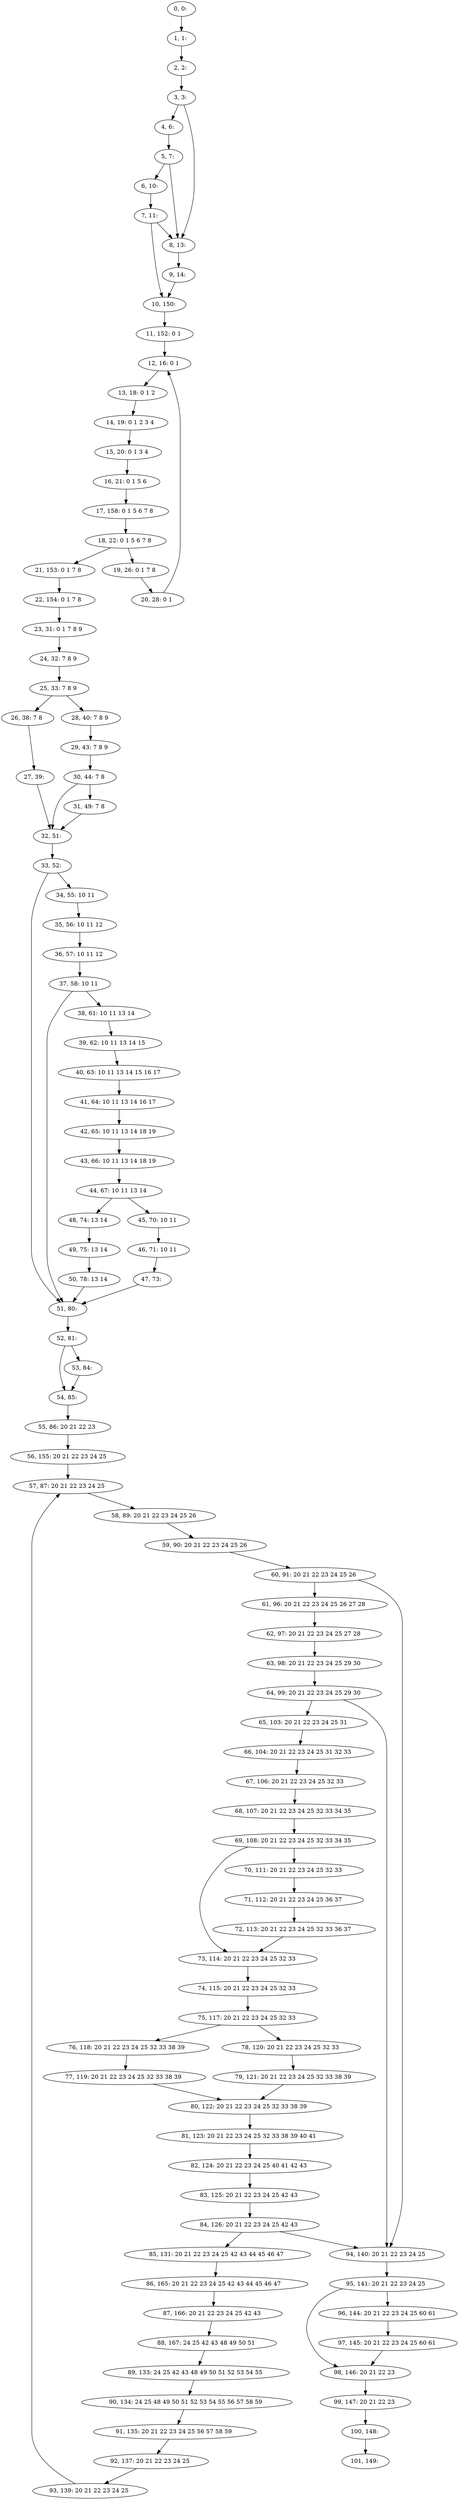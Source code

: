 digraph G {
0[label="0, 0: "];
1[label="1, 1: "];
2[label="2, 2: "];
3[label="3, 3: "];
4[label="4, 6: "];
5[label="5, 7: "];
6[label="6, 10: "];
7[label="7, 11: "];
8[label="8, 13: "];
9[label="9, 14: "];
10[label="10, 150: "];
11[label="11, 152: 0 1 "];
12[label="12, 16: 0 1 "];
13[label="13, 18: 0 1 2 "];
14[label="14, 19: 0 1 2 3 4 "];
15[label="15, 20: 0 1 3 4 "];
16[label="16, 21: 0 1 5 6 "];
17[label="17, 158: 0 1 5 6 7 8 "];
18[label="18, 22: 0 1 5 6 7 8 "];
19[label="19, 26: 0 1 7 8 "];
20[label="20, 28: 0 1 "];
21[label="21, 153: 0 1 7 8 "];
22[label="22, 154: 0 1 7 8 "];
23[label="23, 31: 0 1 7 8 9 "];
24[label="24, 32: 7 8 9 "];
25[label="25, 33: 7 8 9 "];
26[label="26, 38: 7 8 "];
27[label="27, 39: "];
28[label="28, 40: 7 8 9 "];
29[label="29, 43: 7 8 9 "];
30[label="30, 44: 7 8 "];
31[label="31, 49: 7 8 "];
32[label="32, 51: "];
33[label="33, 52: "];
34[label="34, 55: 10 11 "];
35[label="35, 56: 10 11 12 "];
36[label="36, 57: 10 11 12 "];
37[label="37, 58: 10 11 "];
38[label="38, 61: 10 11 13 14 "];
39[label="39, 62: 10 11 13 14 15 "];
40[label="40, 63: 10 11 13 14 15 16 17 "];
41[label="41, 64: 10 11 13 14 16 17 "];
42[label="42, 65: 10 11 13 14 18 19 "];
43[label="43, 66: 10 11 13 14 18 19 "];
44[label="44, 67: 10 11 13 14 "];
45[label="45, 70: 10 11 "];
46[label="46, 71: 10 11 "];
47[label="47, 73: "];
48[label="48, 74: 13 14 "];
49[label="49, 75: 13 14 "];
50[label="50, 78: 13 14 "];
51[label="51, 80: "];
52[label="52, 81: "];
53[label="53, 84: "];
54[label="54, 85: "];
55[label="55, 86: 20 21 22 23 "];
56[label="56, 155: 20 21 22 23 24 25 "];
57[label="57, 87: 20 21 22 23 24 25 "];
58[label="58, 89: 20 21 22 23 24 25 26 "];
59[label="59, 90: 20 21 22 23 24 25 26 "];
60[label="60, 91: 20 21 22 23 24 25 26 "];
61[label="61, 96: 20 21 22 23 24 25 26 27 28 "];
62[label="62, 97: 20 21 22 23 24 25 27 28 "];
63[label="63, 98: 20 21 22 23 24 25 29 30 "];
64[label="64, 99: 20 21 22 23 24 25 29 30 "];
65[label="65, 103: 20 21 22 23 24 25 31 "];
66[label="66, 104: 20 21 22 23 24 25 31 32 33 "];
67[label="67, 106: 20 21 22 23 24 25 32 33 "];
68[label="68, 107: 20 21 22 23 24 25 32 33 34 35 "];
69[label="69, 108: 20 21 22 23 24 25 32 33 34 35 "];
70[label="70, 111: 20 21 22 23 24 25 32 33 "];
71[label="71, 112: 20 21 22 23 24 25 36 37 "];
72[label="72, 113: 20 21 22 23 24 25 32 33 36 37 "];
73[label="73, 114: 20 21 22 23 24 25 32 33 "];
74[label="74, 115: 20 21 22 23 24 25 32 33 "];
75[label="75, 117: 20 21 22 23 24 25 32 33 "];
76[label="76, 118: 20 21 22 23 24 25 32 33 38 39 "];
77[label="77, 119: 20 21 22 23 24 25 32 33 38 39 "];
78[label="78, 120: 20 21 22 23 24 25 32 33 "];
79[label="79, 121: 20 21 22 23 24 25 32 33 38 39 "];
80[label="80, 122: 20 21 22 23 24 25 32 33 38 39 "];
81[label="81, 123: 20 21 22 23 24 25 32 33 38 39 40 41 "];
82[label="82, 124: 20 21 22 23 24 25 40 41 42 43 "];
83[label="83, 125: 20 21 22 23 24 25 42 43 "];
84[label="84, 126: 20 21 22 23 24 25 42 43 "];
85[label="85, 131: 20 21 22 23 24 25 42 43 44 45 46 47 "];
86[label="86, 165: 20 21 22 23 24 25 42 43 44 45 46 47 "];
87[label="87, 166: 20 21 22 23 24 25 42 43 "];
88[label="88, 167: 24 25 42 43 48 49 50 51 "];
89[label="89, 133: 24 25 42 43 48 49 50 51 52 53 54 55 "];
90[label="90, 134: 24 25 48 49 50 51 52 53 54 55 56 57 58 59 "];
91[label="91, 135: 20 21 22 23 24 25 56 57 58 59 "];
92[label="92, 137: 20 21 22 23 24 25 "];
93[label="93, 139: 20 21 22 23 24 25 "];
94[label="94, 140: 20 21 22 23 24 25 "];
95[label="95, 141: 20 21 22 23 24 25 "];
96[label="96, 144: 20 21 22 23 24 25 60 61 "];
97[label="97, 145: 20 21 22 23 24 25 60 61 "];
98[label="98, 146: 20 21 22 23 "];
99[label="99, 147: 20 21 22 23 "];
100[label="100, 148: "];
101[label="101, 149: "];
0->1 ;
1->2 ;
2->3 ;
3->4 ;
3->8 ;
4->5 ;
5->6 ;
5->8 ;
6->7 ;
7->8 ;
7->10 ;
8->9 ;
9->10 ;
10->11 ;
11->12 ;
12->13 ;
13->14 ;
14->15 ;
15->16 ;
16->17 ;
17->18 ;
18->19 ;
18->21 ;
19->20 ;
20->12 ;
21->22 ;
22->23 ;
23->24 ;
24->25 ;
25->26 ;
25->28 ;
26->27 ;
27->32 ;
28->29 ;
29->30 ;
30->31 ;
30->32 ;
31->32 ;
32->33 ;
33->34 ;
33->51 ;
34->35 ;
35->36 ;
36->37 ;
37->38 ;
37->51 ;
38->39 ;
39->40 ;
40->41 ;
41->42 ;
42->43 ;
43->44 ;
44->45 ;
44->48 ;
45->46 ;
46->47 ;
47->51 ;
48->49 ;
49->50 ;
50->51 ;
51->52 ;
52->53 ;
52->54 ;
53->54 ;
54->55 ;
55->56 ;
56->57 ;
57->58 ;
58->59 ;
59->60 ;
60->61 ;
60->94 ;
61->62 ;
62->63 ;
63->64 ;
64->65 ;
64->94 ;
65->66 ;
66->67 ;
67->68 ;
68->69 ;
69->70 ;
69->73 ;
70->71 ;
71->72 ;
72->73 ;
73->74 ;
74->75 ;
75->76 ;
75->78 ;
76->77 ;
77->80 ;
78->79 ;
79->80 ;
80->81 ;
81->82 ;
82->83 ;
83->84 ;
84->85 ;
84->94 ;
85->86 ;
86->87 ;
87->88 ;
88->89 ;
89->90 ;
90->91 ;
91->92 ;
92->93 ;
93->57 ;
94->95 ;
95->96 ;
95->98 ;
96->97 ;
97->98 ;
98->99 ;
99->100 ;
100->101 ;
}
